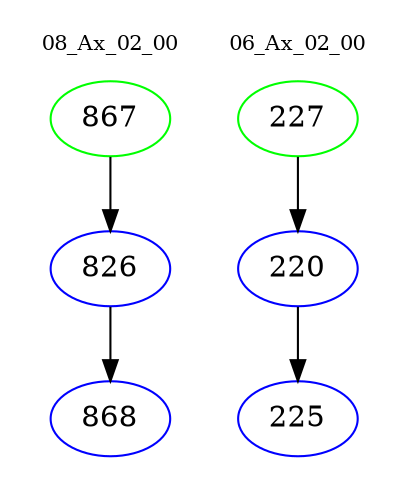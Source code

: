 digraph{
subgraph cluster_0 {
color = white
label = "08_Ax_02_00";
fontsize=10;
T0_867 [label="867", color="green"]
T0_867 -> T0_826 [color="black"]
T0_826 [label="826", color="blue"]
T0_826 -> T0_868 [color="black"]
T0_868 [label="868", color="blue"]
}
subgraph cluster_1 {
color = white
label = "06_Ax_02_00";
fontsize=10;
T1_227 [label="227", color="green"]
T1_227 -> T1_220 [color="black"]
T1_220 [label="220", color="blue"]
T1_220 -> T1_225 [color="black"]
T1_225 [label="225", color="blue"]
}
}
